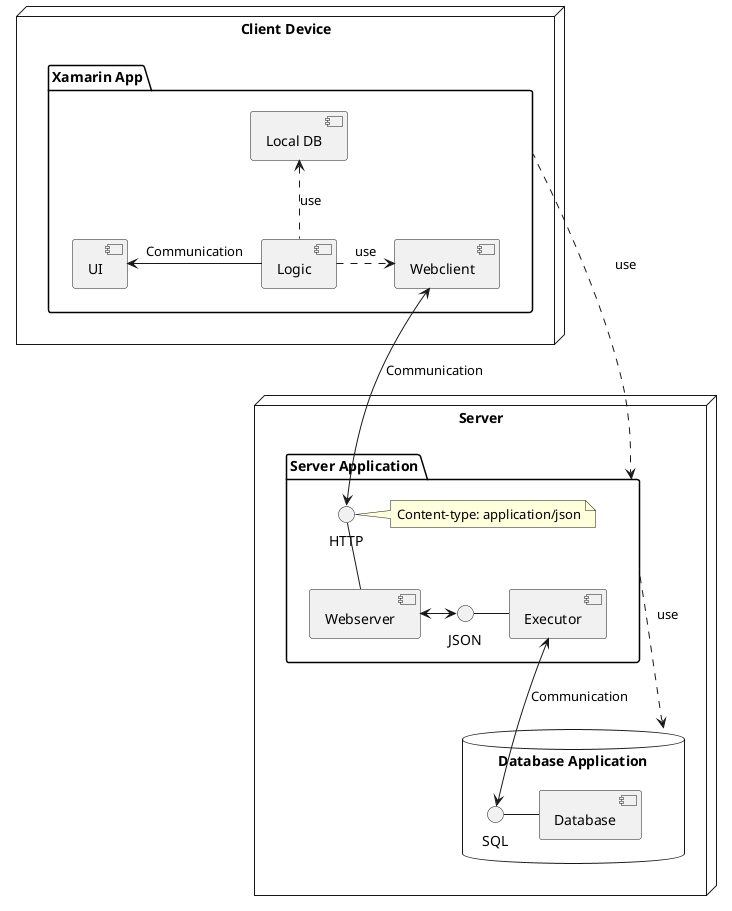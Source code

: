@startuml "Componentdiagram Basic Architecture"

node "Client Device" {
    package "Xamarin App" as ClientApp {
        [UI] <- [Logic] : Communication
        [Logic] .> [Webclient] : use
        [Local DB] <.. [Logic] : use
    }
}

node "Server" {
    package "Server Application" as ServerApp {
        HTTP -- [Webserver]
        [Webclient] <--> HTTP : Communication
        note right of HTTP : Content-type: application/json
        JSON - [Executor]
        [Webserver] <-> JSON
    }

    database "Database Application" as DatabaseApp {
        SQL - [Database]
    }

    [Executor] <--> SQL : Communication
    DatabaseApp <. ServerApp : use
}

ClientApp ..> ServerApp : use

@enduml
